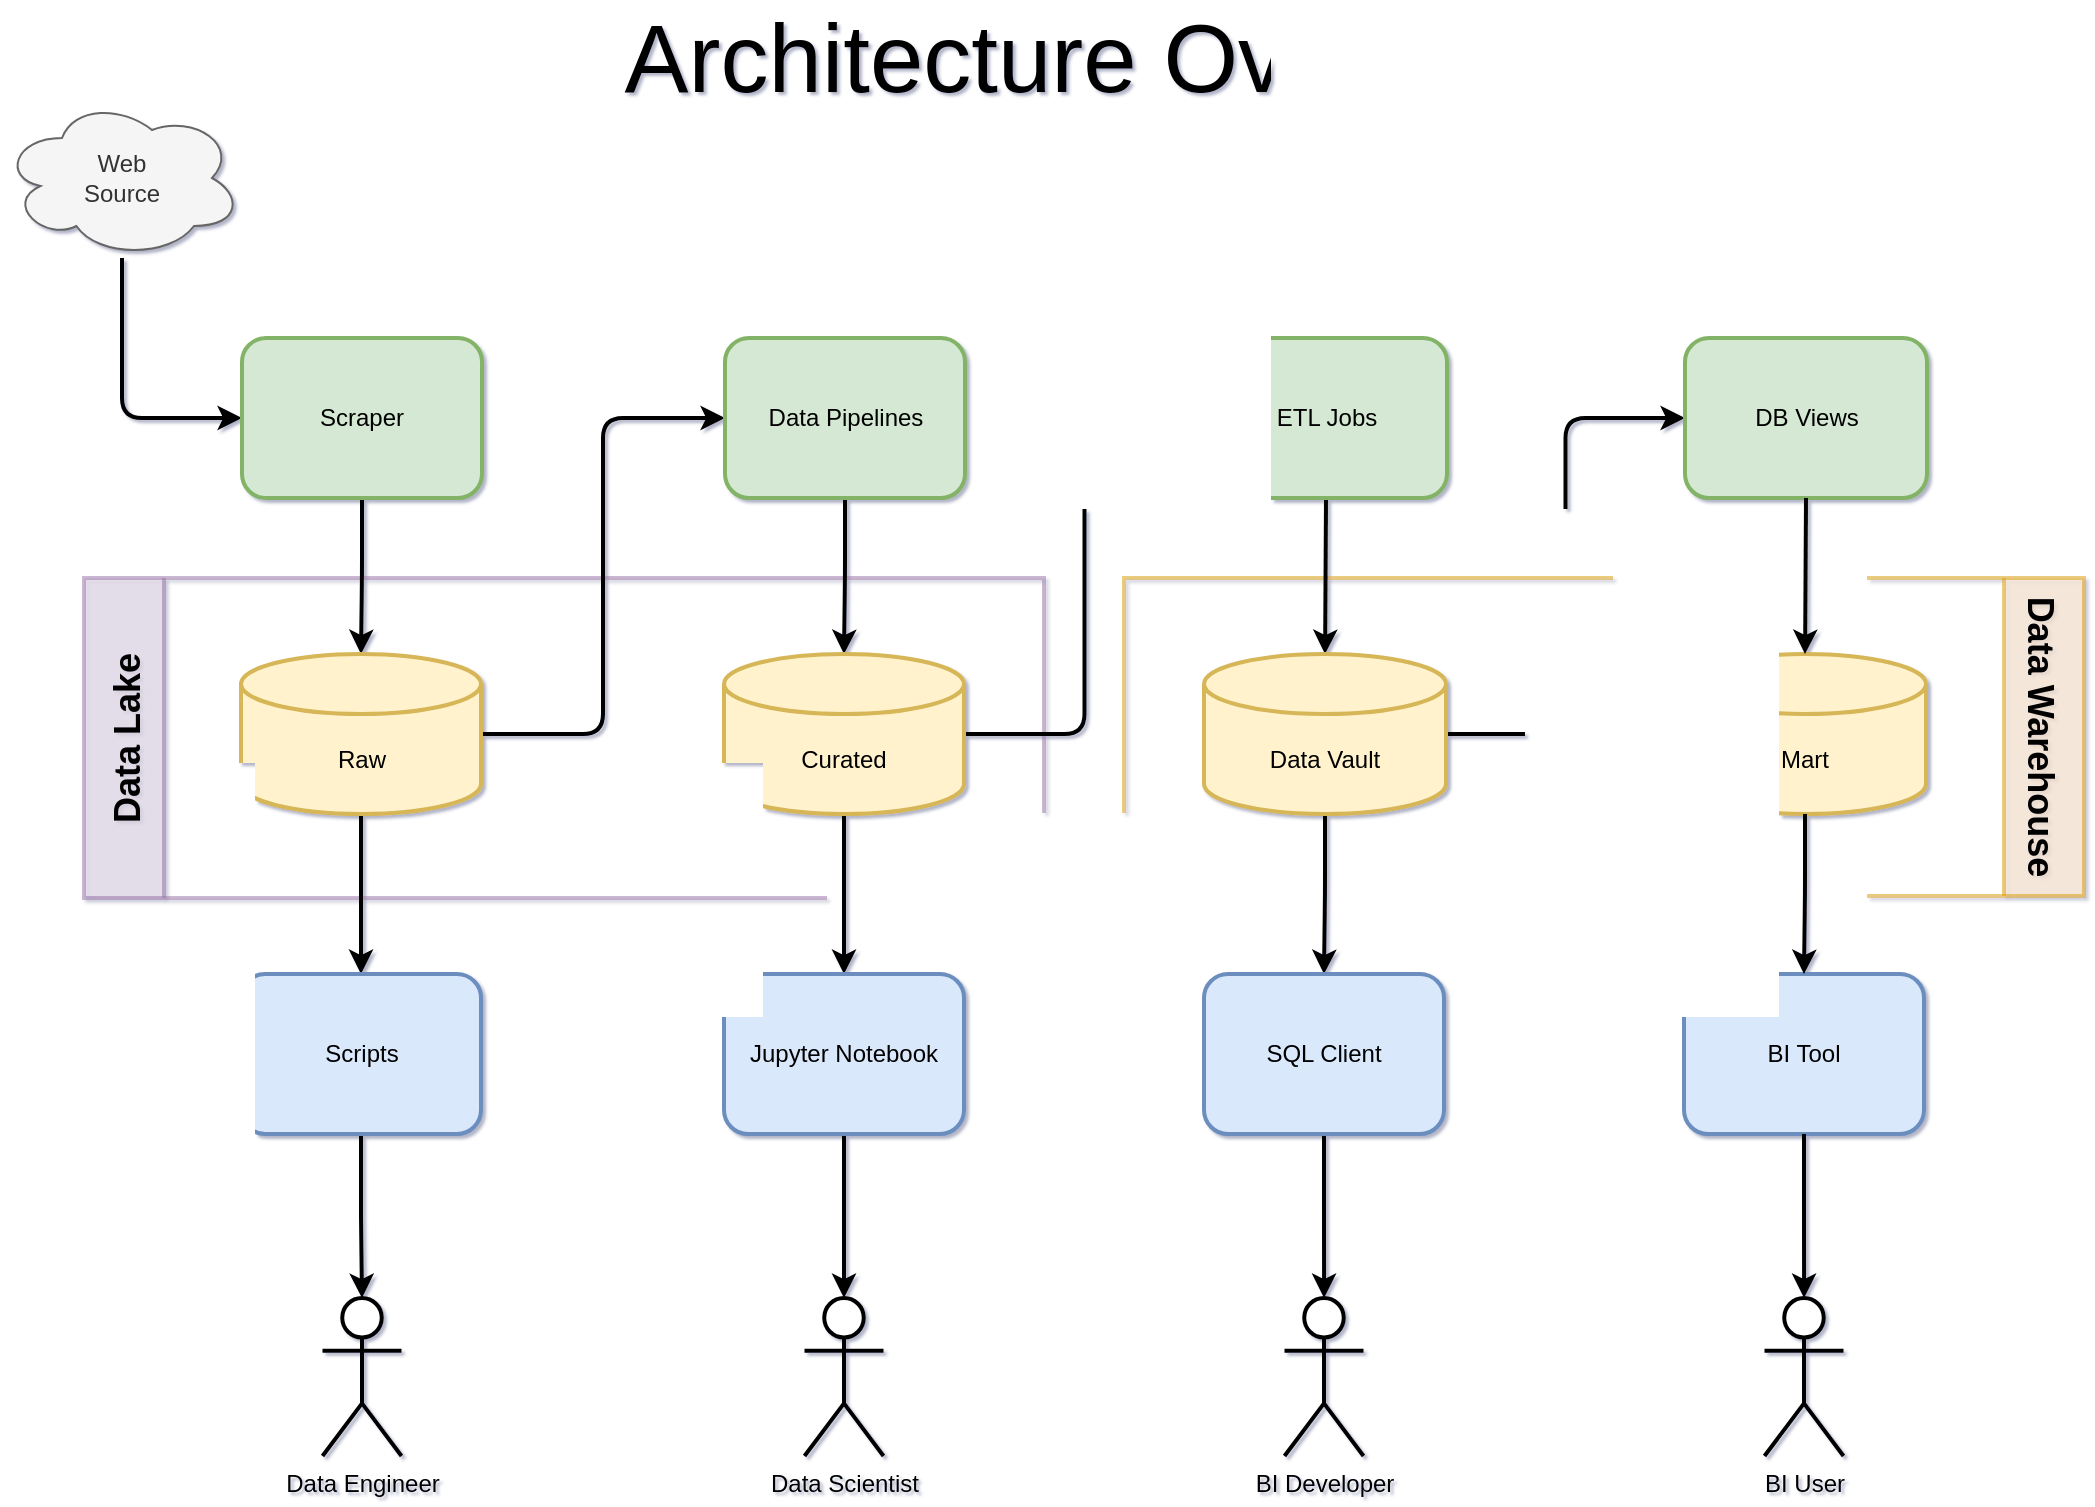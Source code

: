 <mxfile version="15.6.0" type="github">
  <diagram id="MoAtzV3okj-ewAqKb-n3" name="Page-1">
    <mxGraphModel dx="1426" dy="714" grid="1" gridSize="10" guides="1" tooltips="1" connect="1" arrows="1" fold="1" page="1" pageScale="1" pageWidth="1169" pageHeight="827" background="none" math="0" shadow="1">
      <root>
        <mxCell id="0" />
        <mxCell id="1" parent="0" />
        <mxCell id="WRq8cHTFqVjCApXs3IT_-32" value="Data Lake" style="swimlane;horizontal=0;fontSize=18;startSize=40;fillColor=#e1d5e7;strokeColor=#9673a6;strokeWidth=2;opacity=50;" parent="1" vertex="1">
          <mxGeometry x="79" y="320" width="480" height="160" as="geometry" />
        </mxCell>
        <mxCell id="WRq8cHTFqVjCApXs3IT_-33" value="Data Warehouse" style="swimlane;horizontal=0;fontSize=18;startSize=40;fillColor=#ffe6cc;strokeColor=#d79b00;rotation=-180;strokeWidth=2;opacity=50;" parent="1" vertex="1">
          <mxGeometry x="599" y="320" width="480" height="159" as="geometry" />
        </mxCell>
        <mxCell id="WRq8cHTFqVjCApXs3IT_-44" style="edgeStyle=orthogonalEdgeStyle;rounded=1;sketch=0;jumpStyle=arc;orthogonalLoop=1;jettySize=auto;html=1;entryX=0;entryY=0.5;entryDx=0;entryDy=0;shadow=0;fontSize=18;fontColor=#E6E6E6;strokeWidth=2;" parent="1" source="WRq8cHTFqVjCApXs3IT_-1" target="WRq8cHTFqVjCApXs3IT_-2" edge="1">
          <mxGeometry relative="1" as="geometry" />
        </mxCell>
        <mxCell id="WRq8cHTFqVjCApXs3IT_-1" value="Web&lt;br&gt;Source" style="ellipse;shape=cloud;whiteSpace=wrap;html=1;fillColor=#f5f5f5;strokeColor=#666666;fontColor=#333333;" parent="1" vertex="1">
          <mxGeometry x="38" y="80" width="120" height="80" as="geometry" />
        </mxCell>
        <mxCell id="WRq8cHTFqVjCApXs3IT_-4" style="edgeStyle=orthogonalEdgeStyle;rounded=1;orthogonalLoop=1;jettySize=auto;html=1;strokeWidth=2;" parent="1" source="WRq8cHTFqVjCApXs3IT_-2" target="WRq8cHTFqVjCApXs3IT_-3" edge="1">
          <mxGeometry relative="1" as="geometry">
            <mxPoint x="217.5" y="320" as="sourcePoint" />
          </mxGeometry>
        </mxCell>
        <mxCell id="WRq8cHTFqVjCApXs3IT_-2" value="Scraper" style="rounded=1;whiteSpace=wrap;html=1;fillColor=#d5e8d4;strokeColor=#82b366;strokeWidth=2;perimeterSpacing=0;" parent="1" vertex="1">
          <mxGeometry x="158" y="200" width="120" height="80" as="geometry" />
        </mxCell>
        <mxCell id="WRq8cHTFqVjCApXs3IT_-7" style="edgeStyle=orthogonalEdgeStyle;rounded=1;orthogonalLoop=1;jettySize=auto;html=1;entryX=0;entryY=0.5;entryDx=0;entryDy=0;strokeWidth=2;" parent="1" source="WRq8cHTFqVjCApXs3IT_-3" target="WRq8cHTFqVjCApXs3IT_-6" edge="1">
          <mxGeometry relative="1" as="geometry" />
        </mxCell>
        <mxCell id="oa5FQ_rZR1CUa0t1P4Al-1" style="edgeStyle=orthogonalEdgeStyle;rounded=0;orthogonalLoop=1;jettySize=auto;html=1;entryX=0.5;entryY=0;entryDx=0;entryDy=0;strokeWidth=2;" edge="1" parent="1" source="WRq8cHTFqVjCApXs3IT_-3" target="WRq8cHTFqVjCApXs3IT_-27">
          <mxGeometry relative="1" as="geometry" />
        </mxCell>
        <mxCell id="WRq8cHTFqVjCApXs3IT_-3" value="Raw" style="shape=cylinder3;whiteSpace=wrap;html=1;boundedLbl=1;backgroundOutline=1;size=15;fillColor=#fff2cc;strokeColor=#d6b656;strokeWidth=2;perimeterSpacing=0;" parent="1" vertex="1">
          <mxGeometry x="157.5" y="358" width="120" height="80" as="geometry" />
        </mxCell>
        <mxCell id="WRq8cHTFqVjCApXs3IT_-9" style="edgeStyle=orthogonalEdgeStyle;rounded=1;orthogonalLoop=1;jettySize=auto;html=1;strokeWidth=2;" parent="1" source="WRq8cHTFqVjCApXs3IT_-6" target="WRq8cHTFqVjCApXs3IT_-8" edge="1">
          <mxGeometry relative="1" as="geometry">
            <mxPoint x="459.0" y="320" as="sourcePoint" />
          </mxGeometry>
        </mxCell>
        <mxCell id="WRq8cHTFqVjCApXs3IT_-6" value="Data Pipelines" style="rounded=1;whiteSpace=wrap;html=1;fillColor=#d5e8d4;strokeColor=#82b366;strokeWidth=2;perimeterSpacing=0;" parent="1" vertex="1">
          <mxGeometry x="399.5" y="200" width="120" height="80" as="geometry" />
        </mxCell>
        <mxCell id="WRq8cHTFqVjCApXs3IT_-11" style="edgeStyle=orthogonalEdgeStyle;rounded=1;orthogonalLoop=1;jettySize=auto;html=1;entryX=0;entryY=0.5;entryDx=0;entryDy=0;strokeWidth=2;" parent="1" source="WRq8cHTFqVjCApXs3IT_-8" target="WRq8cHTFqVjCApXs3IT_-10" edge="1">
          <mxGeometry relative="1" as="geometry" />
        </mxCell>
        <mxCell id="WRq8cHTFqVjCApXs3IT_-25" style="edgeStyle=orthogonalEdgeStyle;rounded=1;orthogonalLoop=1;jettySize=auto;html=1;entryX=0.5;entryY=0;entryDx=0;entryDy=0;fontSize=48;strokeWidth=2;" parent="1" source="WRq8cHTFqVjCApXs3IT_-8" target="WRq8cHTFqVjCApXs3IT_-23" edge="1">
          <mxGeometry relative="1" as="geometry" />
        </mxCell>
        <mxCell id="WRq8cHTFqVjCApXs3IT_-8" value="Curated" style="shape=cylinder3;whiteSpace=wrap;html=1;boundedLbl=1;backgroundOutline=1;size=15;fillColor=#fff2cc;strokeColor=#d6b656;strokeWidth=2;perimeterSpacing=0;" parent="1" vertex="1">
          <mxGeometry x="399" y="358" width="120" height="80" as="geometry" />
        </mxCell>
        <mxCell id="WRq8cHTFqVjCApXs3IT_-13" style="edgeStyle=orthogonalEdgeStyle;rounded=1;orthogonalLoop=1;jettySize=auto;html=1;entryX=0.5;entryY=0;entryDx=0;entryDy=0;entryPerimeter=0;strokeWidth=2;jumpStyle=arc;shadow=0;sketch=0;" parent="1" source="WRq8cHTFqVjCApXs3IT_-10" target="WRq8cHTFqVjCApXs3IT_-12" edge="1">
          <mxGeometry relative="1" as="geometry">
            <mxPoint x="699.571" y="320" as="sourcePoint" />
          </mxGeometry>
        </mxCell>
        <mxCell id="WRq8cHTFqVjCApXs3IT_-10" value="ETL Jobs" style="rounded=1;whiteSpace=wrap;html=1;fillColor=#d5e8d4;strokeColor=#82b366;strokeWidth=2;perimeterSpacing=0;" parent="1" vertex="1">
          <mxGeometry x="639.5" y="200" width="121" height="80" as="geometry" />
        </mxCell>
        <mxCell id="WRq8cHTFqVjCApXs3IT_-17" style="edgeStyle=orthogonalEdgeStyle;rounded=1;orthogonalLoop=1;jettySize=auto;html=1;strokeWidth=2;" parent="1" source="WRq8cHTFqVjCApXs3IT_-12" target="WRq8cHTFqVjCApXs3IT_-14" edge="1">
          <mxGeometry relative="1" as="geometry" />
        </mxCell>
        <mxCell id="WRq8cHTFqVjCApXs3IT_-43" style="edgeStyle=orthogonalEdgeStyle;rounded=1;sketch=0;jumpStyle=arc;orthogonalLoop=1;jettySize=auto;html=1;entryX=0;entryY=0.5;entryDx=0;entryDy=0;shadow=0;fontSize=18;fontColor=#E6E6E6;strokeWidth=2;" parent="1" source="WRq8cHTFqVjCApXs3IT_-12" target="WRq8cHTFqVjCApXs3IT_-37" edge="1">
          <mxGeometry relative="1" as="geometry" />
        </mxCell>
        <mxCell id="WRq8cHTFqVjCApXs3IT_-12" value="Data Vault" style="shape=cylinder3;whiteSpace=wrap;html=1;boundedLbl=1;backgroundOutline=1;size=15;fillColor=#fff2cc;strokeColor=#d6b656;strokeWidth=2;perimeterSpacing=0;" parent="1" vertex="1">
          <mxGeometry x="639" y="358" width="121" height="80" as="geometry" />
        </mxCell>
        <mxCell id="WRq8cHTFqVjCApXs3IT_-20" style="edgeStyle=orthogonalEdgeStyle;rounded=1;orthogonalLoop=1;jettySize=auto;html=1;strokeWidth=2;" parent="1" source="WRq8cHTFqVjCApXs3IT_-14" target="WRq8cHTFqVjCApXs3IT_-19" edge="1">
          <mxGeometry relative="1" as="geometry">
            <mxPoint x="809" y="768" as="targetPoint" />
          </mxGeometry>
        </mxCell>
        <mxCell id="WRq8cHTFqVjCApXs3IT_-14" value="SQL Client" style="rounded=1;whiteSpace=wrap;html=1;fillColor=#dae8fc;strokeColor=#6c8ebf;strokeWidth=2;" parent="1" vertex="1">
          <mxGeometry x="639" y="518" width="120" height="80" as="geometry" />
        </mxCell>
        <mxCell id="WRq8cHTFqVjCApXs3IT_-19" value="BI Developer" style="shape=umlActor;verticalLabelPosition=bottom;verticalAlign=top;html=1;outlineConnect=0;aspect=fixed;strokeWidth=2;" parent="1" vertex="1">
          <mxGeometry x="679.25" y="680" width="39.5" height="79" as="geometry" />
        </mxCell>
        <mxCell id="WRq8cHTFqVjCApXs3IT_-22" value="Architecture Overview" style="text;html=1;strokeColor=none;fillColor=none;align=center;verticalAlign=middle;whiteSpace=wrap;rounded=0;fontSize=48;" parent="1" vertex="1">
          <mxGeometry x="324" y="40" width="520" height="40" as="geometry" />
        </mxCell>
        <mxCell id="WRq8cHTFqVjCApXs3IT_-26" style="edgeStyle=orthogonalEdgeStyle;rounded=1;orthogonalLoop=1;jettySize=auto;html=1;entryX=0.5;entryY=0;entryDx=0;entryDy=0;entryPerimeter=0;fontSize=48;strokeWidth=2;" parent="1" source="WRq8cHTFqVjCApXs3IT_-23" target="WRq8cHTFqVjCApXs3IT_-24" edge="1">
          <mxGeometry relative="1" as="geometry" />
        </mxCell>
        <mxCell id="WRq8cHTFqVjCApXs3IT_-23" value="Jupyter Notebook" style="rounded=1;whiteSpace=wrap;html=1;fillColor=#dae8fc;strokeColor=#6c8ebf;strokeWidth=2;" parent="1" vertex="1">
          <mxGeometry x="399" y="518" width="120" height="80" as="geometry" />
        </mxCell>
        <mxCell id="WRq8cHTFqVjCApXs3IT_-24" value="Data Scientist" style="shape=umlActor;verticalLabelPosition=bottom;verticalAlign=top;html=1;outlineConnect=0;aspect=fixed;strokeWidth=2;" parent="1" vertex="1">
          <mxGeometry x="439.25" y="680" width="39.5" height="79" as="geometry" />
        </mxCell>
        <mxCell id="oa5FQ_rZR1CUa0t1P4Al-2" style="edgeStyle=orthogonalEdgeStyle;rounded=0;orthogonalLoop=1;jettySize=auto;html=1;entryX=0.5;entryY=0;entryDx=0;entryDy=0;entryPerimeter=0;strokeWidth=2;sourcePerimeterSpacing=0;" edge="1" parent="1" source="WRq8cHTFqVjCApXs3IT_-27" target="WRq8cHTFqVjCApXs3IT_-28">
          <mxGeometry relative="1" as="geometry" />
        </mxCell>
        <mxCell id="WRq8cHTFqVjCApXs3IT_-27" value="Scripts" style="rounded=1;whiteSpace=wrap;html=1;fillColor=#dae8fc;strokeColor=#6c8ebf;strokeWidth=2;" parent="1" vertex="1">
          <mxGeometry x="157.5" y="518" width="120" height="80" as="geometry" />
        </mxCell>
        <mxCell id="WRq8cHTFqVjCApXs3IT_-28" value="Data Engineer" style="shape=umlActor;verticalLabelPosition=bottom;verticalAlign=top;html=1;outlineConnect=0;aspect=fixed;strokeWidth=2;" parent="1" vertex="1">
          <mxGeometry x="198.25" y="680" width="39.5" height="79" as="geometry" />
        </mxCell>
        <mxCell id="WRq8cHTFqVjCApXs3IT_-37" value="DB Views" style="rounded=1;whiteSpace=wrap;html=1;fillColor=#d5e8d4;strokeColor=#82b366;strokeWidth=2;perimeterSpacing=0;" parent="1" vertex="1">
          <mxGeometry x="879.5" y="200" width="121" height="80" as="geometry" />
        </mxCell>
        <mxCell id="WRq8cHTFqVjCApXs3IT_-39" value="Mart" style="shape=cylinder3;whiteSpace=wrap;html=1;boundedLbl=1;backgroundOutline=1;size=15;fillColor=#fff2cc;strokeColor=#d6b656;strokeWidth=2;perimeterSpacing=0;" parent="1" vertex="1">
          <mxGeometry x="879" y="358" width="121" height="80" as="geometry" />
        </mxCell>
        <mxCell id="WRq8cHTFqVjCApXs3IT_-36" style="edgeStyle=orthogonalEdgeStyle;rounded=1;orthogonalLoop=1;jettySize=auto;html=1;entryX=0.5;entryY=0;entryDx=0;entryDy=0;entryPerimeter=0;strokeWidth=2;jumpStyle=arc;shadow=0;sketch=0;" parent="1" source="WRq8cHTFqVjCApXs3IT_-37" target="WRq8cHTFqVjCApXs3IT_-39" edge="1">
          <mxGeometry relative="1" as="geometry">
            <mxPoint x="939.571" y="320" as="sourcePoint" />
          </mxGeometry>
        </mxCell>
        <mxCell id="WRq8cHTFqVjCApXs3IT_-41" value="BI Tool" style="rounded=1;whiteSpace=wrap;html=1;fillColor=#dae8fc;strokeColor=#6c8ebf;strokeWidth=2;" parent="1" vertex="1">
          <mxGeometry x="879" y="518" width="120" height="80" as="geometry" />
        </mxCell>
        <mxCell id="WRq8cHTFqVjCApXs3IT_-38" style="edgeStyle=orthogonalEdgeStyle;rounded=1;orthogonalLoop=1;jettySize=auto;html=1;strokeWidth=2;" parent="1" source="WRq8cHTFqVjCApXs3IT_-39" target="WRq8cHTFqVjCApXs3IT_-41" edge="1">
          <mxGeometry relative="1" as="geometry" />
        </mxCell>
        <mxCell id="WRq8cHTFqVjCApXs3IT_-42" value="BI User" style="shape=umlActor;verticalLabelPosition=bottom;verticalAlign=top;html=1;outlineConnect=0;aspect=fixed;strokeWidth=2;" parent="1" vertex="1">
          <mxGeometry x="919.25" y="680" width="39.5" height="79" as="geometry" />
        </mxCell>
        <mxCell id="WRq8cHTFqVjCApXs3IT_-40" style="edgeStyle=orthogonalEdgeStyle;rounded=1;orthogonalLoop=1;jettySize=auto;html=1;strokeWidth=2;" parent="1" source="WRq8cHTFqVjCApXs3IT_-41" target="WRq8cHTFqVjCApXs3IT_-42" edge="1">
          <mxGeometry relative="1" as="geometry">
            <mxPoint x="1049" y="768" as="targetPoint" />
          </mxGeometry>
        </mxCell>
      </root>
    </mxGraphModel>
  </diagram>
</mxfile>
